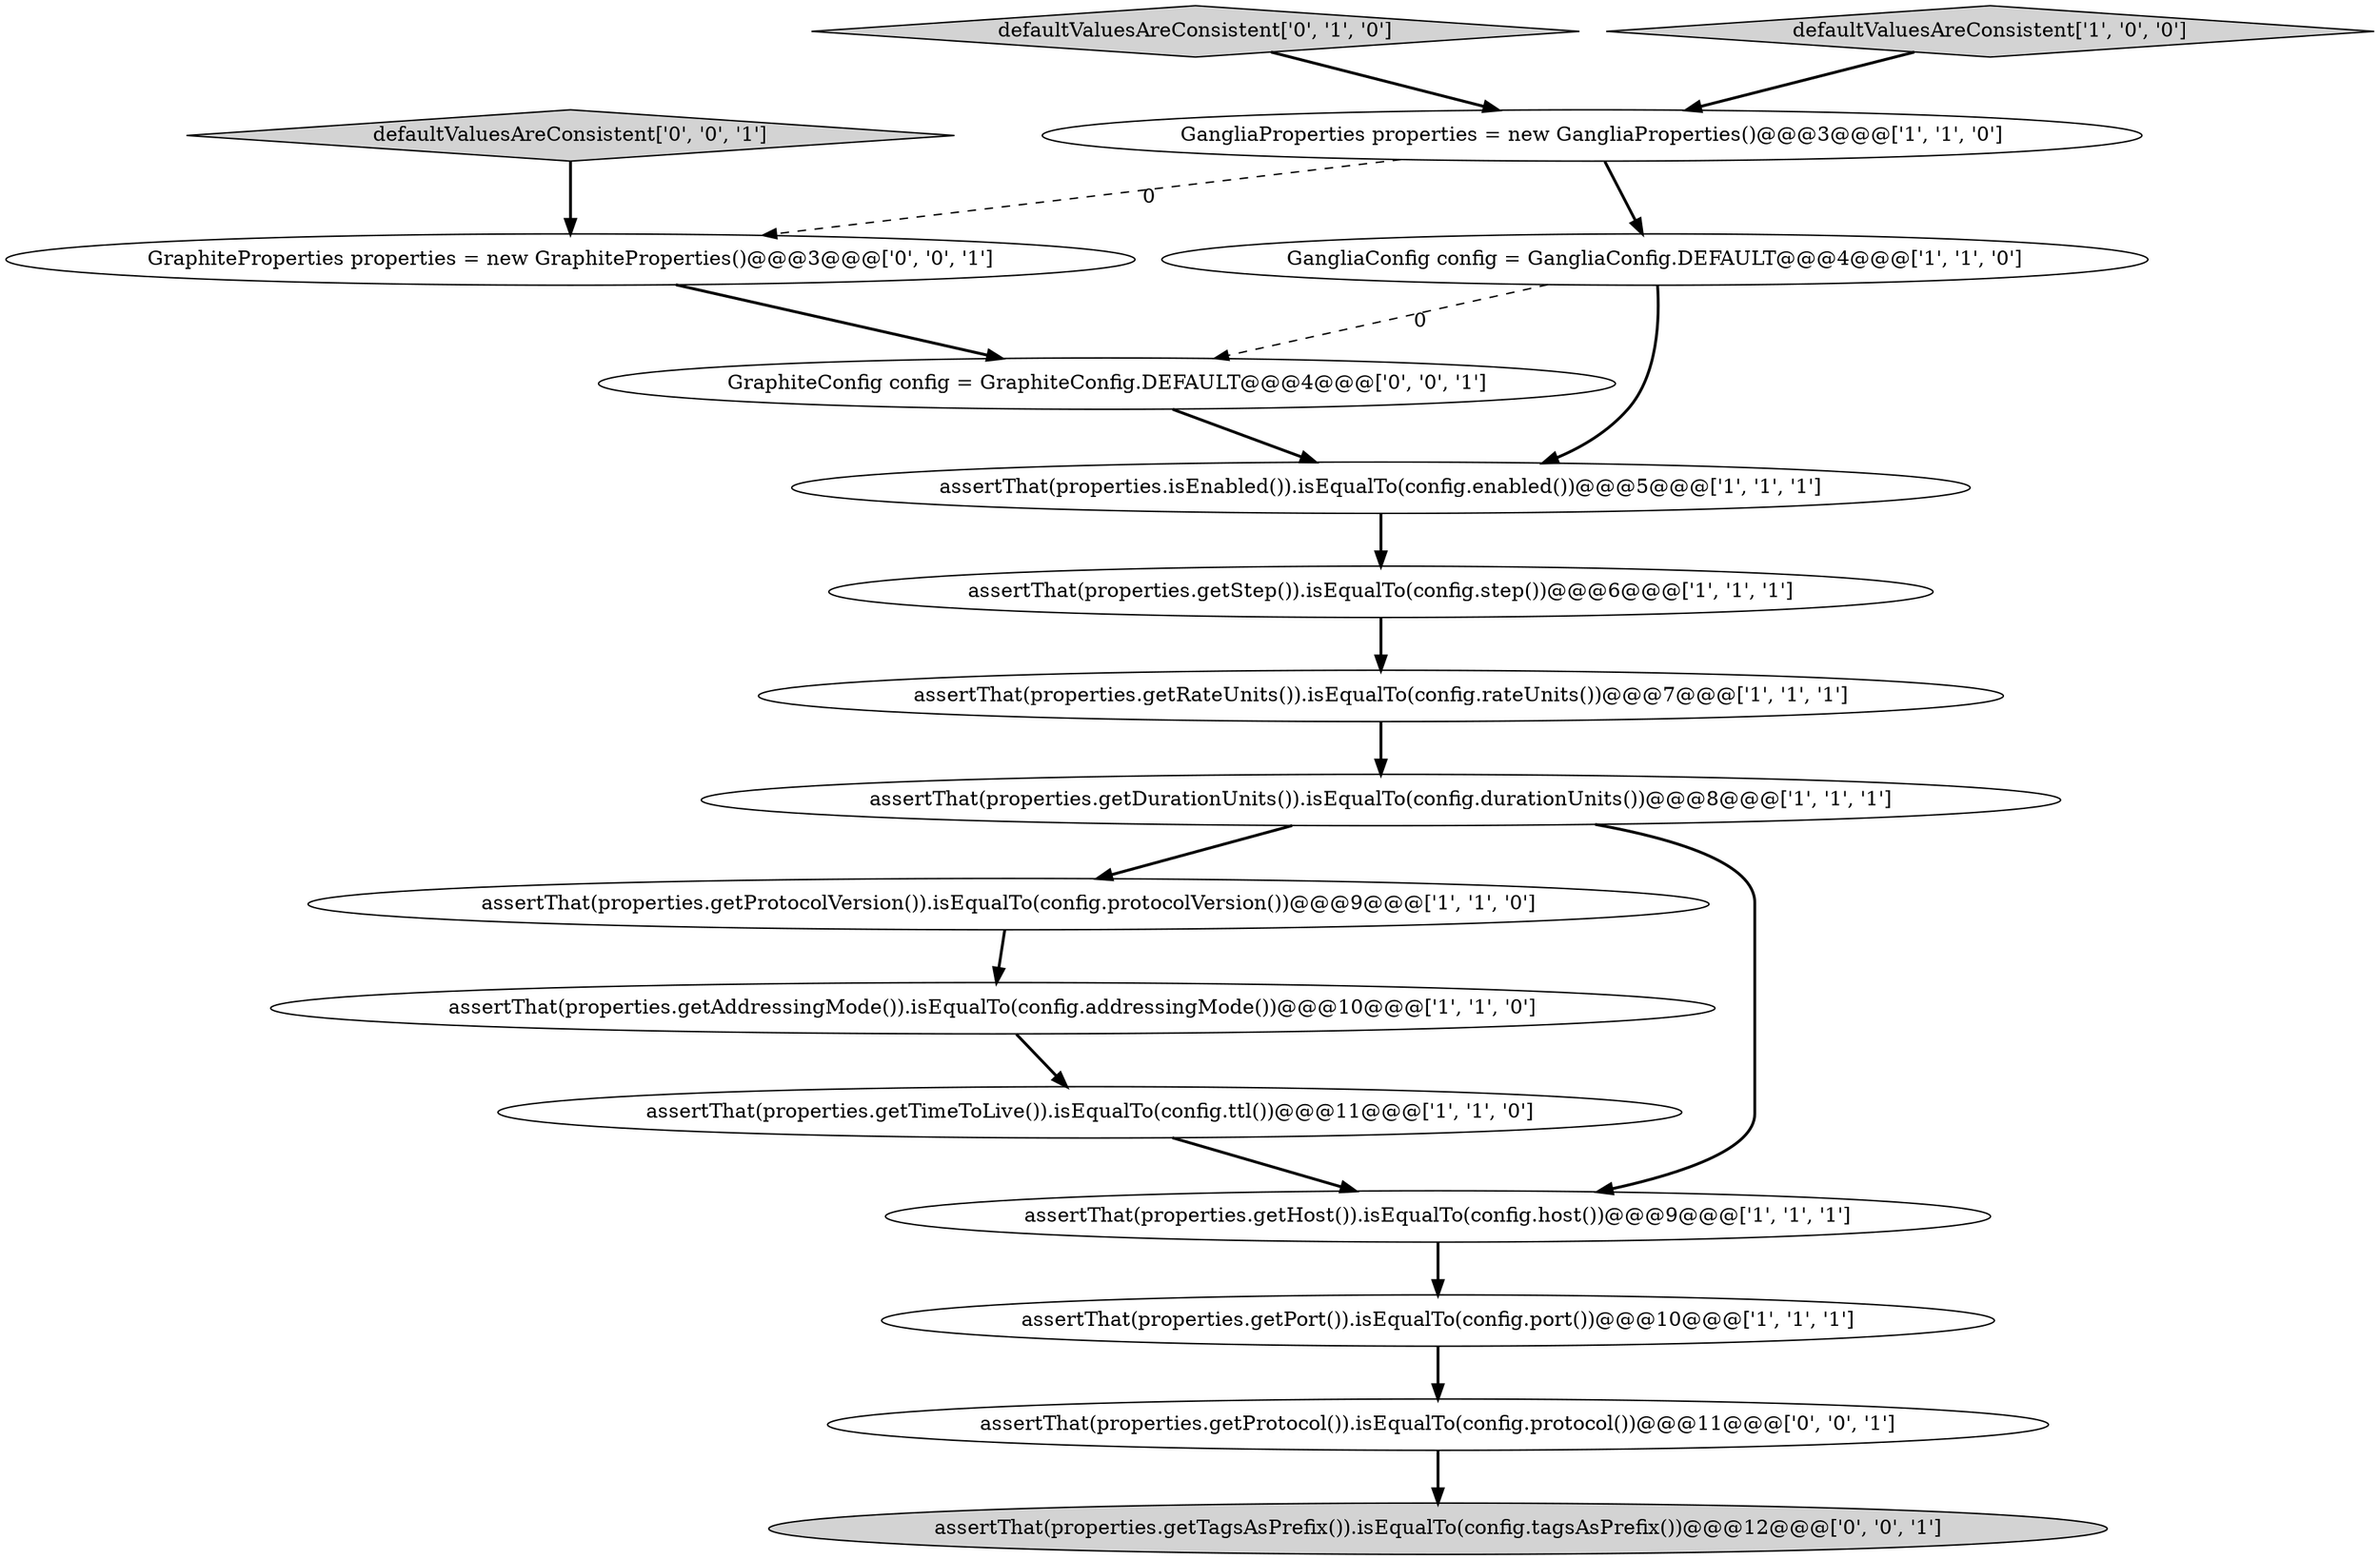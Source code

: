 digraph {
0 [style = filled, label = "assertThat(properties.getStep()).isEqualTo(config.step())@@@6@@@['1', '1', '1']", fillcolor = white, shape = ellipse image = "AAA0AAABBB1BBB"];
15 [style = filled, label = "defaultValuesAreConsistent['0', '0', '1']", fillcolor = lightgray, shape = diamond image = "AAA0AAABBB3BBB"];
16 [style = filled, label = "assertThat(properties.getProtocol()).isEqualTo(config.protocol())@@@11@@@['0', '0', '1']", fillcolor = white, shape = ellipse image = "AAA0AAABBB3BBB"];
7 [style = filled, label = "GangliaProperties properties = new GangliaProperties()@@@3@@@['1', '1', '0']", fillcolor = white, shape = ellipse image = "AAA0AAABBB1BBB"];
4 [style = filled, label = "assertThat(properties.getProtocolVersion()).isEqualTo(config.protocolVersion())@@@9@@@['1', '1', '0']", fillcolor = white, shape = ellipse image = "AAA0AAABBB1BBB"];
10 [style = filled, label = "assertThat(properties.getDurationUnits()).isEqualTo(config.durationUnits())@@@8@@@['1', '1', '1']", fillcolor = white, shape = ellipse image = "AAA0AAABBB1BBB"];
13 [style = filled, label = "GraphiteProperties properties = new GraphiteProperties()@@@3@@@['0', '0', '1']", fillcolor = white, shape = ellipse image = "AAA0AAABBB3BBB"];
1 [style = filled, label = "assertThat(properties.getHost()).isEqualTo(config.host())@@@9@@@['1', '1', '1']", fillcolor = white, shape = ellipse image = "AAA0AAABBB1BBB"];
6 [style = filled, label = "assertThat(properties.getTimeToLive()).isEqualTo(config.ttl())@@@11@@@['1', '1', '0']", fillcolor = white, shape = ellipse image = "AAA0AAABBB1BBB"];
8 [style = filled, label = "GangliaConfig config = GangliaConfig.DEFAULT@@@4@@@['1', '1', '0']", fillcolor = white, shape = ellipse image = "AAA0AAABBB1BBB"];
11 [style = filled, label = "assertThat(properties.getPort()).isEqualTo(config.port())@@@10@@@['1', '1', '1']", fillcolor = white, shape = ellipse image = "AAA0AAABBB1BBB"];
14 [style = filled, label = "assertThat(properties.getTagsAsPrefix()).isEqualTo(config.tagsAsPrefix())@@@12@@@['0', '0', '1']", fillcolor = lightgray, shape = ellipse image = "AAA0AAABBB3BBB"];
12 [style = filled, label = "defaultValuesAreConsistent['0', '1', '0']", fillcolor = lightgray, shape = diamond image = "AAA0AAABBB2BBB"];
17 [style = filled, label = "GraphiteConfig config = GraphiteConfig.DEFAULT@@@4@@@['0', '0', '1']", fillcolor = white, shape = ellipse image = "AAA0AAABBB3BBB"];
2 [style = filled, label = "assertThat(properties.getRateUnits()).isEqualTo(config.rateUnits())@@@7@@@['1', '1', '1']", fillcolor = white, shape = ellipse image = "AAA0AAABBB1BBB"];
5 [style = filled, label = "assertThat(properties.isEnabled()).isEqualTo(config.enabled())@@@5@@@['1', '1', '1']", fillcolor = white, shape = ellipse image = "AAA0AAABBB1BBB"];
9 [style = filled, label = "defaultValuesAreConsistent['1', '0', '0']", fillcolor = lightgray, shape = diamond image = "AAA0AAABBB1BBB"];
3 [style = filled, label = "assertThat(properties.getAddressingMode()).isEqualTo(config.addressingMode())@@@10@@@['1', '1', '0']", fillcolor = white, shape = ellipse image = "AAA0AAABBB1BBB"];
11->16 [style = bold, label=""];
6->1 [style = bold, label=""];
4->3 [style = bold, label=""];
3->6 [style = bold, label=""];
13->17 [style = bold, label=""];
17->5 [style = bold, label=""];
16->14 [style = bold, label=""];
15->13 [style = bold, label=""];
8->17 [style = dashed, label="0"];
8->5 [style = bold, label=""];
5->0 [style = bold, label=""];
9->7 [style = bold, label=""];
2->10 [style = bold, label=""];
7->8 [style = bold, label=""];
10->1 [style = bold, label=""];
12->7 [style = bold, label=""];
1->11 [style = bold, label=""];
0->2 [style = bold, label=""];
7->13 [style = dashed, label="0"];
10->4 [style = bold, label=""];
}
